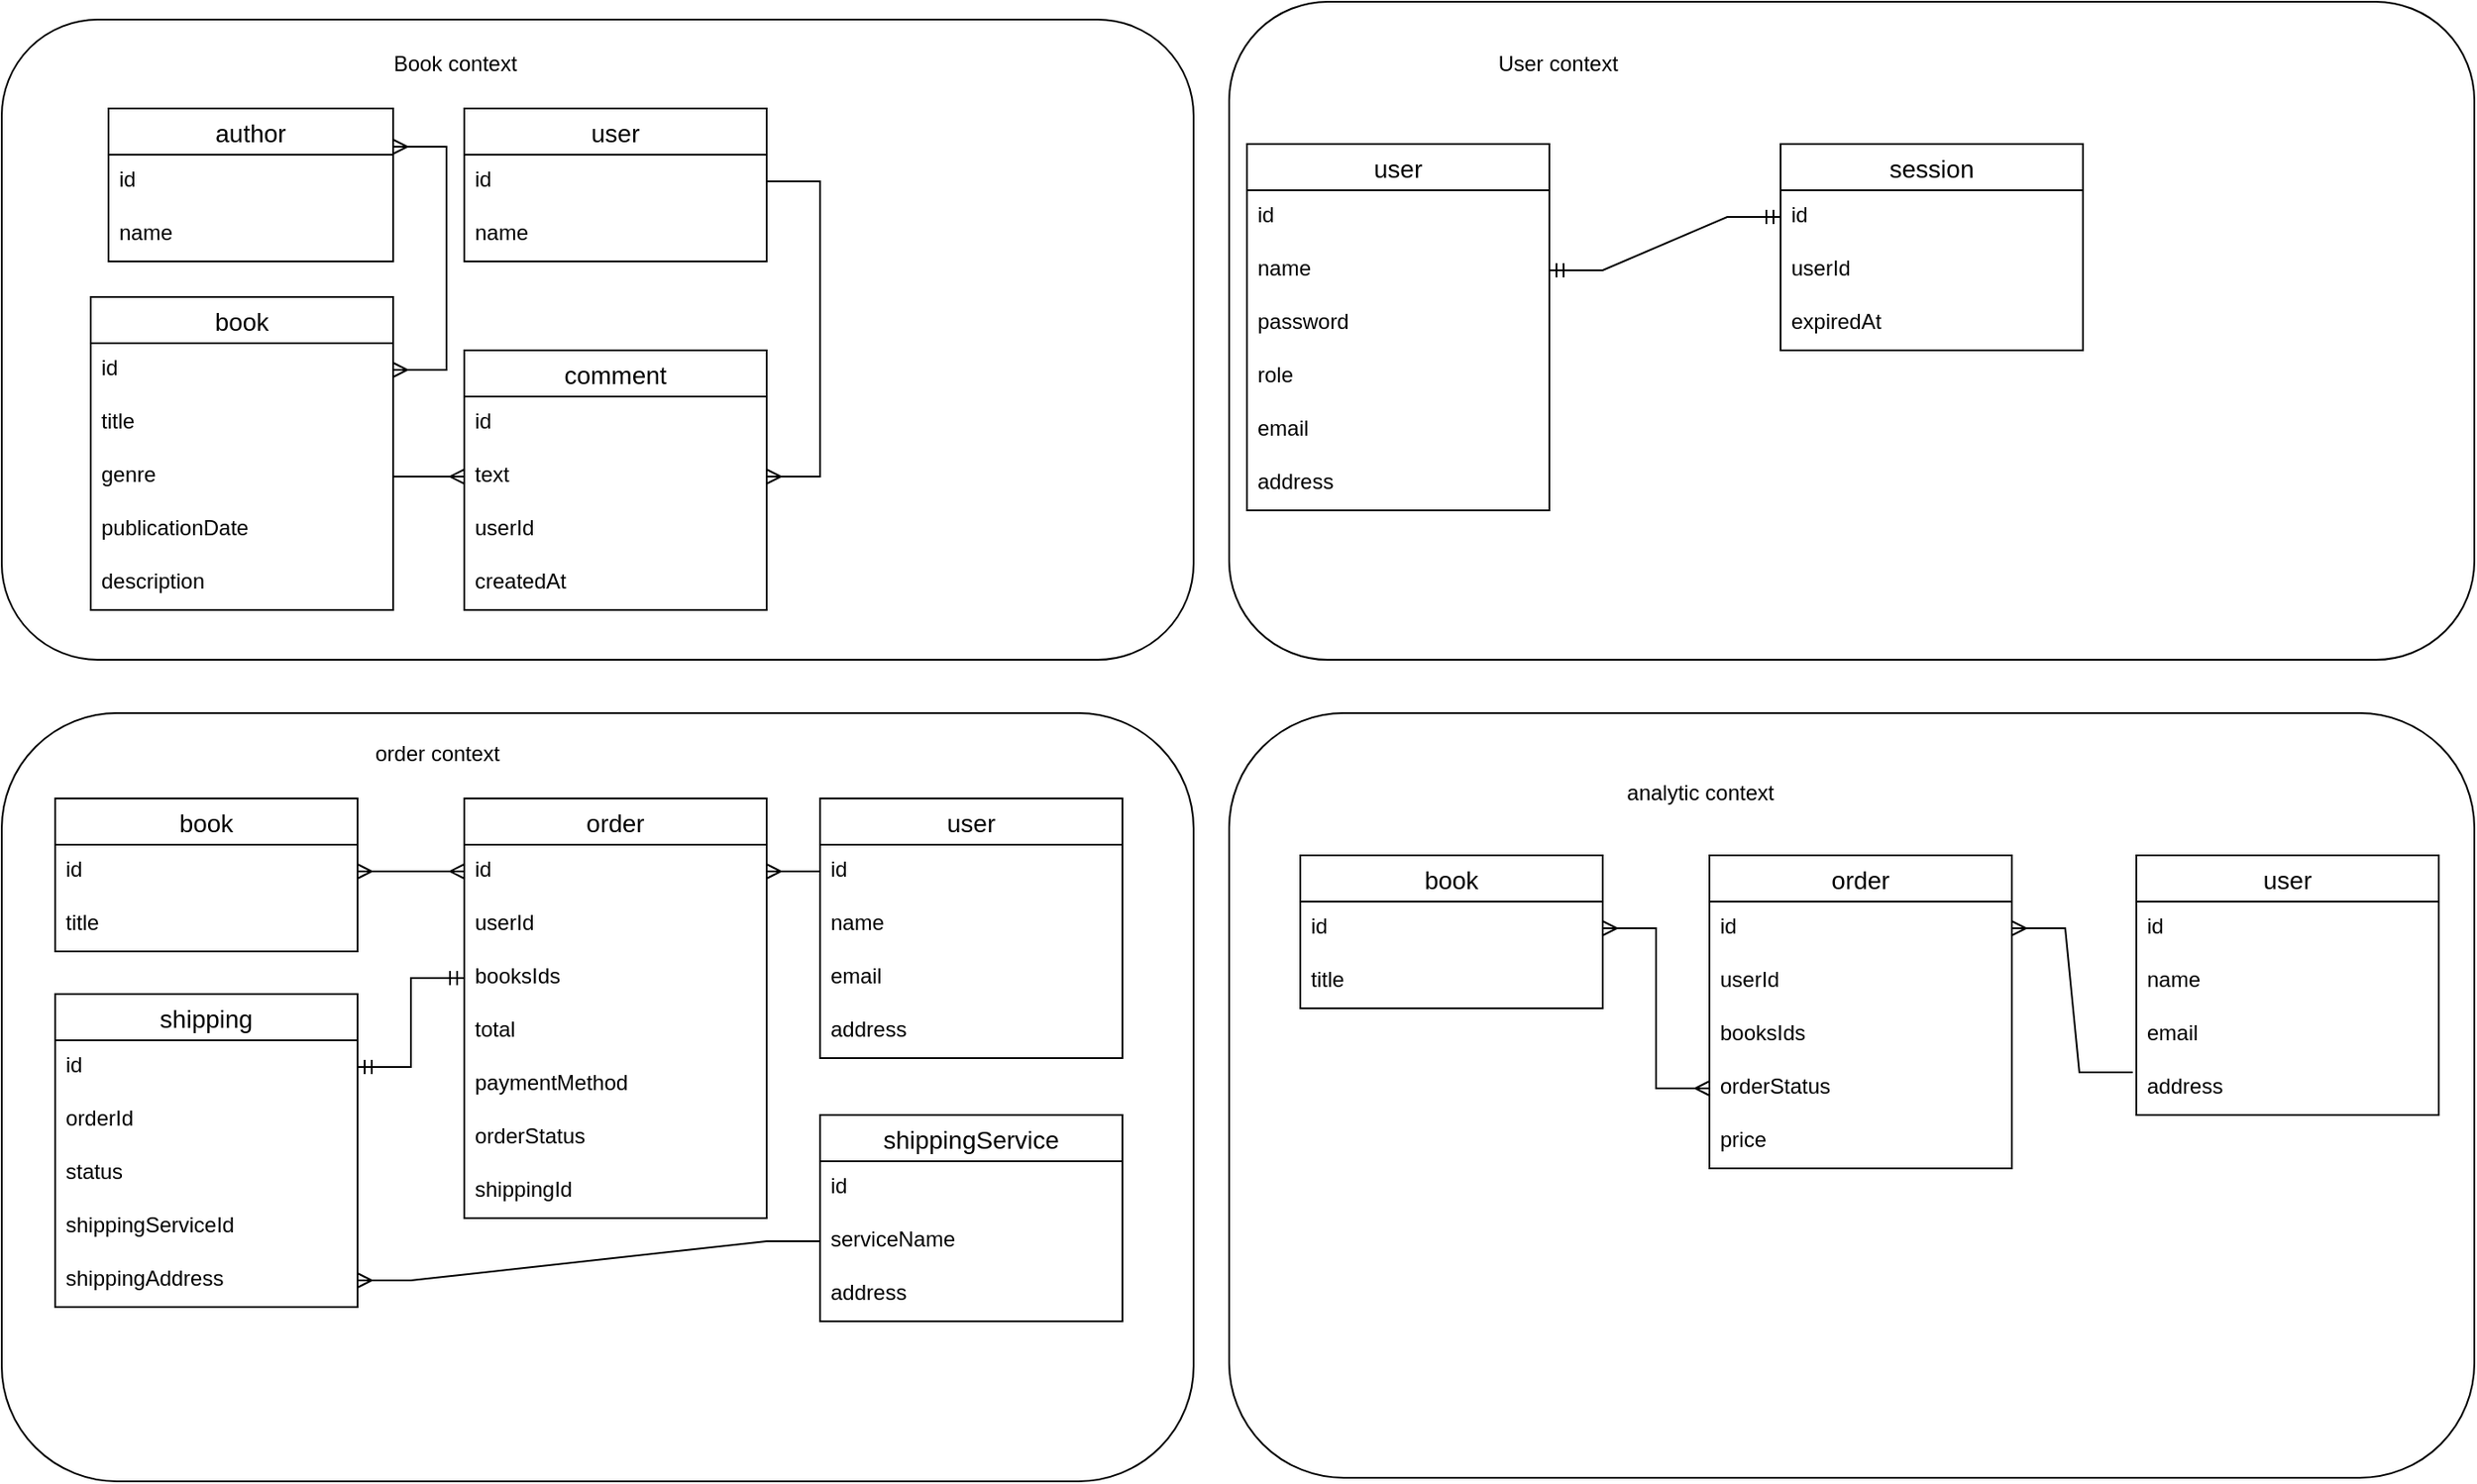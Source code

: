 <mxfile version="20.8.5" type="github">
  <diagram id="_F_DxzLepuKcJAmAGDIa" name="Page-1">
    <mxGraphModel dx="1754" dy="1128" grid="1" gridSize="10" guides="1" tooltips="1" connect="1" arrows="1" fold="1" page="1" pageScale="1" pageWidth="850" pageHeight="1100" math="0" shadow="0">
      <root>
        <mxCell id="0" />
        <mxCell id="1" parent="0" />
        <mxCell id="56zjt8MQTYuuCyv_vl_s-1" value="author" style="swimlane;fontStyle=0;childLayout=stackLayout;horizontal=1;startSize=26;horizontalStack=0;resizeParent=1;resizeParentMax=0;resizeLast=0;collapsible=1;marginBottom=0;align=center;fontSize=14;" vertex="1" parent="1">
          <mxGeometry x="80" y="80" width="160" height="86" as="geometry">
            <mxRectangle x="80" y="80" width="80" height="30" as="alternateBounds" />
          </mxGeometry>
        </mxCell>
        <mxCell id="56zjt8MQTYuuCyv_vl_s-2" value="id" style="text;strokeColor=none;fillColor=none;spacingLeft=4;spacingRight=4;overflow=hidden;rotatable=0;points=[[0,0.5],[1,0.5]];portConstraint=eastwest;fontSize=12;" vertex="1" parent="56zjt8MQTYuuCyv_vl_s-1">
          <mxGeometry y="26" width="160" height="30" as="geometry" />
        </mxCell>
        <mxCell id="56zjt8MQTYuuCyv_vl_s-3" value="name" style="text;strokeColor=none;fillColor=none;spacingLeft=4;spacingRight=4;overflow=hidden;rotatable=0;points=[[0,0.5],[1,0.5]];portConstraint=eastwest;fontSize=12;" vertex="1" parent="56zjt8MQTYuuCyv_vl_s-1">
          <mxGeometry y="56" width="160" height="30" as="geometry" />
        </mxCell>
        <mxCell id="56zjt8MQTYuuCyv_vl_s-18" value="book" style="swimlane;fontStyle=0;childLayout=stackLayout;horizontal=1;startSize=26;horizontalStack=0;resizeParent=1;resizeParentMax=0;resizeLast=0;collapsible=1;marginBottom=0;align=center;fontSize=14;" vertex="1" parent="1">
          <mxGeometry x="70" y="186" width="170" height="176" as="geometry">
            <mxRectangle x="300" y="80" width="70" height="30" as="alternateBounds" />
          </mxGeometry>
        </mxCell>
        <mxCell id="56zjt8MQTYuuCyv_vl_s-32" value="id" style="text;strokeColor=none;fillColor=none;spacingLeft=4;spacingRight=4;overflow=hidden;rotatable=0;points=[[0,0.5],[1,0.5]];portConstraint=eastwest;fontSize=12;" vertex="1" parent="56zjt8MQTYuuCyv_vl_s-18">
          <mxGeometry y="26" width="170" height="30" as="geometry" />
        </mxCell>
        <mxCell id="56zjt8MQTYuuCyv_vl_s-19" value="title" style="text;strokeColor=none;fillColor=none;spacingLeft=4;spacingRight=4;overflow=hidden;rotatable=0;points=[[0,0.5],[1,0.5]];portConstraint=eastwest;fontSize=12;" vertex="1" parent="56zjt8MQTYuuCyv_vl_s-18">
          <mxGeometry y="56" width="170" height="30" as="geometry" />
        </mxCell>
        <mxCell id="56zjt8MQTYuuCyv_vl_s-20" value="genre" style="text;strokeColor=none;fillColor=none;spacingLeft=4;spacingRight=4;overflow=hidden;rotatable=0;points=[[0,0.5],[1,0.5]];portConstraint=eastwest;fontSize=12;" vertex="1" parent="56zjt8MQTYuuCyv_vl_s-18">
          <mxGeometry y="86" width="170" height="30" as="geometry" />
        </mxCell>
        <mxCell id="56zjt8MQTYuuCyv_vl_s-35" value="publicationDate" style="text;strokeColor=none;fillColor=none;spacingLeft=4;spacingRight=4;overflow=hidden;rotatable=0;points=[[0,0.5],[1,0.5]];portConstraint=eastwest;fontSize=12;" vertex="1" parent="56zjt8MQTYuuCyv_vl_s-18">
          <mxGeometry y="116" width="170" height="30" as="geometry" />
        </mxCell>
        <mxCell id="56zjt8MQTYuuCyv_vl_s-34" value="description" style="text;strokeColor=none;fillColor=none;spacingLeft=4;spacingRight=4;overflow=hidden;rotatable=0;points=[[0,0.5],[1,0.5]];portConstraint=eastwest;fontSize=12;" vertex="1" parent="56zjt8MQTYuuCyv_vl_s-18">
          <mxGeometry y="146" width="170" height="30" as="geometry" />
        </mxCell>
        <mxCell id="56zjt8MQTYuuCyv_vl_s-46" value="" style="edgeStyle=entityRelationEdgeStyle;fontSize=12;html=1;endArrow=ERmany;startArrow=ERmany;rounded=0;exitX=1;exitY=0.25;exitDx=0;exitDy=0;entryX=1;entryY=0.5;entryDx=0;entryDy=0;" edge="1" parent="1" source="56zjt8MQTYuuCyv_vl_s-1" target="56zjt8MQTYuuCyv_vl_s-32">
          <mxGeometry width="100" height="100" relative="1" as="geometry">
            <mxPoint x="330" y="630" as="sourcePoint" />
            <mxPoint x="319" y="106" as="targetPoint" />
          </mxGeometry>
        </mxCell>
        <mxCell id="56zjt8MQTYuuCyv_vl_s-56" value="" style="edgeStyle=entityRelationEdgeStyle;fontSize=12;html=1;endArrow=ERmany;rounded=0;exitX=1;exitY=0.5;exitDx=0;exitDy=0;entryX=0;entryY=0.5;entryDx=0;entryDy=0;" edge="1" parent="1" source="56zjt8MQTYuuCyv_vl_s-20" target="56zjt8MQTYuuCyv_vl_s-128">
          <mxGeometry width="100" height="100" relative="1" as="geometry">
            <mxPoint x="370" y="390" as="sourcePoint" />
            <mxPoint x="320" y="301" as="targetPoint" />
          </mxGeometry>
        </mxCell>
        <mxCell id="56zjt8MQTYuuCyv_vl_s-57" value="user" style="swimlane;fontStyle=0;childLayout=stackLayout;horizontal=1;startSize=26;horizontalStack=0;resizeParent=1;resizeParentMax=0;resizeLast=0;collapsible=1;marginBottom=0;align=center;fontSize=14;" vertex="1" parent="1">
          <mxGeometry x="480" y="468" width="170" height="146" as="geometry">
            <mxRectangle x="300" y="80" width="70" height="30" as="alternateBounds" />
          </mxGeometry>
        </mxCell>
        <mxCell id="56zjt8MQTYuuCyv_vl_s-58" value="id" style="text;strokeColor=none;fillColor=none;spacingLeft=4;spacingRight=4;overflow=hidden;rotatable=0;points=[[0,0.5],[1,0.5]];portConstraint=eastwest;fontSize=12;" vertex="1" parent="56zjt8MQTYuuCyv_vl_s-57">
          <mxGeometry y="26" width="170" height="30" as="geometry" />
        </mxCell>
        <mxCell id="56zjt8MQTYuuCyv_vl_s-59" value="name" style="text;strokeColor=none;fillColor=none;spacingLeft=4;spacingRight=4;overflow=hidden;rotatable=0;points=[[0,0.5],[1,0.5]];portConstraint=eastwest;fontSize=12;" vertex="1" parent="56zjt8MQTYuuCyv_vl_s-57">
          <mxGeometry y="56" width="170" height="30" as="geometry" />
        </mxCell>
        <mxCell id="56zjt8MQTYuuCyv_vl_s-60" value="email" style="text;strokeColor=none;fillColor=none;spacingLeft=4;spacingRight=4;overflow=hidden;rotatable=0;points=[[0,0.5],[1,0.5]];portConstraint=eastwest;fontSize=12;" vertex="1" parent="56zjt8MQTYuuCyv_vl_s-57">
          <mxGeometry y="86" width="170" height="30" as="geometry" />
        </mxCell>
        <mxCell id="56zjt8MQTYuuCyv_vl_s-61" value="address" style="text;strokeColor=none;fillColor=none;spacingLeft=4;spacingRight=4;overflow=hidden;rotatable=0;points=[[0,0.5],[1,0.5]];portConstraint=eastwest;fontSize=12;" vertex="1" parent="56zjt8MQTYuuCyv_vl_s-57">
          <mxGeometry y="116" width="170" height="30" as="geometry" />
        </mxCell>
        <mxCell id="56zjt8MQTYuuCyv_vl_s-68" value="order" style="swimlane;fontStyle=0;childLayout=stackLayout;horizontal=1;startSize=26;horizontalStack=0;resizeParent=1;resizeParentMax=0;resizeLast=0;collapsible=1;marginBottom=0;align=center;fontSize=14;" vertex="1" parent="1">
          <mxGeometry x="280" y="468" width="170" height="236" as="geometry">
            <mxRectangle x="300" y="80" width="70" height="30" as="alternateBounds" />
          </mxGeometry>
        </mxCell>
        <mxCell id="56zjt8MQTYuuCyv_vl_s-69" value="id" style="text;strokeColor=none;fillColor=none;spacingLeft=4;spacingRight=4;overflow=hidden;rotatable=0;points=[[0,0.5],[1,0.5]];portConstraint=eastwest;fontSize=12;" vertex="1" parent="56zjt8MQTYuuCyv_vl_s-68">
          <mxGeometry y="26" width="170" height="30" as="geometry" />
        </mxCell>
        <mxCell id="56zjt8MQTYuuCyv_vl_s-70" value="userId" style="text;strokeColor=none;fillColor=none;spacingLeft=4;spacingRight=4;overflow=hidden;rotatable=0;points=[[0,0.5],[1,0.5]];portConstraint=eastwest;fontSize=12;" vertex="1" parent="56zjt8MQTYuuCyv_vl_s-68">
          <mxGeometry y="56" width="170" height="30" as="geometry" />
        </mxCell>
        <mxCell id="56zjt8MQTYuuCyv_vl_s-123" value="booksIds" style="text;strokeColor=none;fillColor=none;spacingLeft=4;spacingRight=4;overflow=hidden;rotatable=0;points=[[0,0.5],[1,0.5]];portConstraint=eastwest;fontSize=12;" vertex="1" parent="56zjt8MQTYuuCyv_vl_s-68">
          <mxGeometry y="86" width="170" height="30" as="geometry" />
        </mxCell>
        <mxCell id="56zjt8MQTYuuCyv_vl_s-236" value="total" style="text;strokeColor=none;fillColor=none;spacingLeft=4;spacingRight=4;overflow=hidden;rotatable=0;points=[[0,0.5],[1,0.5]];portConstraint=eastwest;fontSize=12;" vertex="1" parent="56zjt8MQTYuuCyv_vl_s-68">
          <mxGeometry y="116" width="170" height="30" as="geometry" />
        </mxCell>
        <mxCell id="56zjt8MQTYuuCyv_vl_s-71" value="paymentMethod" style="text;strokeColor=none;fillColor=none;spacingLeft=4;spacingRight=4;overflow=hidden;rotatable=0;points=[[0,0.5],[1,0.5]];portConstraint=eastwest;fontSize=12;" vertex="1" parent="56zjt8MQTYuuCyv_vl_s-68">
          <mxGeometry y="146" width="170" height="30" as="geometry" />
        </mxCell>
        <mxCell id="56zjt8MQTYuuCyv_vl_s-72" value="orderStatus" style="text;strokeColor=none;fillColor=none;spacingLeft=4;spacingRight=4;overflow=hidden;rotatable=0;points=[[0,0.5],[1,0.5]];portConstraint=eastwest;fontSize=12;" vertex="1" parent="56zjt8MQTYuuCyv_vl_s-68">
          <mxGeometry y="176" width="170" height="30" as="geometry" />
        </mxCell>
        <mxCell id="56zjt8MQTYuuCyv_vl_s-73" value="shippingId" style="text;strokeColor=none;fillColor=none;spacingLeft=4;spacingRight=4;overflow=hidden;rotatable=0;points=[[0,0.5],[1,0.5]];portConstraint=eastwest;fontSize=12;" vertex="1" parent="56zjt8MQTYuuCyv_vl_s-68">
          <mxGeometry y="206" width="170" height="30" as="geometry" />
        </mxCell>
        <mxCell id="56zjt8MQTYuuCyv_vl_s-74" value="" style="edgeStyle=entityRelationEdgeStyle;fontSize=12;html=1;endArrow=ERmany;rounded=0;entryX=1;entryY=0.5;entryDx=0;entryDy=0;exitX=0;exitY=0.5;exitDx=0;exitDy=0;" edge="1" parent="1" source="56zjt8MQTYuuCyv_vl_s-58" target="56zjt8MQTYuuCyv_vl_s-69">
          <mxGeometry width="100" height="100" relative="1" as="geometry">
            <mxPoint x="470" y="508" as="sourcePoint" />
            <mxPoint x="260" y="458" as="targetPoint" />
          </mxGeometry>
        </mxCell>
        <mxCell id="56zjt8MQTYuuCyv_vl_s-75" value="shipping" style="swimlane;fontStyle=0;childLayout=stackLayout;horizontal=1;startSize=26;horizontalStack=0;resizeParent=1;resizeParentMax=0;resizeLast=0;collapsible=1;marginBottom=0;align=center;fontSize=14;" vertex="1" parent="1">
          <mxGeometry x="50" y="578" width="170" height="176" as="geometry">
            <mxRectangle x="300" y="80" width="70" height="30" as="alternateBounds" />
          </mxGeometry>
        </mxCell>
        <mxCell id="56zjt8MQTYuuCyv_vl_s-76" value="id" style="text;strokeColor=none;fillColor=none;spacingLeft=4;spacingRight=4;overflow=hidden;rotatable=0;points=[[0,0.5],[1,0.5]];portConstraint=eastwest;fontSize=12;" vertex="1" parent="56zjt8MQTYuuCyv_vl_s-75">
          <mxGeometry y="26" width="170" height="30" as="geometry" />
        </mxCell>
        <mxCell id="56zjt8MQTYuuCyv_vl_s-77" value="orderId" style="text;strokeColor=none;fillColor=none;spacingLeft=4;spacingRight=4;overflow=hidden;rotatable=0;points=[[0,0.5],[1,0.5]];portConstraint=eastwest;fontSize=12;" vertex="1" parent="56zjt8MQTYuuCyv_vl_s-75">
          <mxGeometry y="56" width="170" height="30" as="geometry" />
        </mxCell>
        <mxCell id="56zjt8MQTYuuCyv_vl_s-85" value="status" style="text;strokeColor=none;fillColor=none;spacingLeft=4;spacingRight=4;overflow=hidden;rotatable=0;points=[[0,0.5],[1,0.5]];portConstraint=eastwest;fontSize=12;" vertex="1" parent="56zjt8MQTYuuCyv_vl_s-75">
          <mxGeometry y="86" width="170" height="30" as="geometry" />
        </mxCell>
        <mxCell id="56zjt8MQTYuuCyv_vl_s-82" value="shippingServiceId" style="text;strokeColor=none;fillColor=none;spacingLeft=4;spacingRight=4;overflow=hidden;rotatable=0;points=[[0,0.5],[1,0.5]];portConstraint=eastwest;fontSize=12;" vertex="1" parent="56zjt8MQTYuuCyv_vl_s-75">
          <mxGeometry y="116" width="170" height="30" as="geometry" />
        </mxCell>
        <mxCell id="56zjt8MQTYuuCyv_vl_s-78" value="shippingAddress" style="text;strokeColor=none;fillColor=none;spacingLeft=4;spacingRight=4;overflow=hidden;rotatable=0;points=[[0,0.5],[1,0.5]];portConstraint=eastwest;fontSize=12;" vertex="1" parent="56zjt8MQTYuuCyv_vl_s-75">
          <mxGeometry y="146" width="170" height="30" as="geometry" />
        </mxCell>
        <mxCell id="56zjt8MQTYuuCyv_vl_s-86" value="" style="edgeStyle=entityRelationEdgeStyle;fontSize=12;html=1;endArrow=ERmandOne;startArrow=ERmandOne;rounded=0;entryX=1;entryY=0.5;entryDx=0;entryDy=0;" edge="1" parent="1" source="56zjt8MQTYuuCyv_vl_s-123" target="56zjt8MQTYuuCyv_vl_s-76">
          <mxGeometry width="100" height="100" relative="1" as="geometry">
            <mxPoint x="530" y="638" as="sourcePoint" />
            <mxPoint x="300" y="348" as="targetPoint" />
          </mxGeometry>
        </mxCell>
        <mxCell id="56zjt8MQTYuuCyv_vl_s-87" value="shippingService" style="swimlane;fontStyle=0;childLayout=stackLayout;horizontal=1;startSize=26;horizontalStack=0;resizeParent=1;resizeParentMax=0;resizeLast=0;collapsible=1;marginBottom=0;align=center;fontSize=14;" vertex="1" parent="1">
          <mxGeometry x="480" y="646" width="170" height="116" as="geometry">
            <mxRectangle x="300" y="80" width="70" height="30" as="alternateBounds" />
          </mxGeometry>
        </mxCell>
        <mxCell id="56zjt8MQTYuuCyv_vl_s-88" value="id" style="text;strokeColor=none;fillColor=none;spacingLeft=4;spacingRight=4;overflow=hidden;rotatable=0;points=[[0,0.5],[1,0.5]];portConstraint=eastwest;fontSize=12;" vertex="1" parent="56zjt8MQTYuuCyv_vl_s-87">
          <mxGeometry y="26" width="170" height="30" as="geometry" />
        </mxCell>
        <mxCell id="56zjt8MQTYuuCyv_vl_s-89" value="serviceName" style="text;strokeColor=none;fillColor=none;spacingLeft=4;spacingRight=4;overflow=hidden;rotatable=0;points=[[0,0.5],[1,0.5]];portConstraint=eastwest;fontSize=12;" vertex="1" parent="56zjt8MQTYuuCyv_vl_s-87">
          <mxGeometry y="56" width="170" height="30" as="geometry" />
        </mxCell>
        <mxCell id="56zjt8MQTYuuCyv_vl_s-92" value="address" style="text;strokeColor=none;fillColor=none;spacingLeft=4;spacingRight=4;overflow=hidden;rotatable=0;points=[[0,0.5],[1,0.5]];portConstraint=eastwest;fontSize=12;" vertex="1" parent="56zjt8MQTYuuCyv_vl_s-87">
          <mxGeometry y="86" width="170" height="30" as="geometry" />
        </mxCell>
        <mxCell id="56zjt8MQTYuuCyv_vl_s-93" value="" style="edgeStyle=entityRelationEdgeStyle;fontSize=12;html=1;endArrow=ERmany;rounded=0;exitX=0;exitY=0.5;exitDx=0;exitDy=0;entryX=1;entryY=0.5;entryDx=0;entryDy=0;" edge="1" parent="1" source="56zjt8MQTYuuCyv_vl_s-89" target="56zjt8MQTYuuCyv_vl_s-78">
          <mxGeometry width="100" height="100" relative="1" as="geometry">
            <mxPoint x="720" y="408" as="sourcePoint" />
            <mxPoint x="220" y="649" as="targetPoint" />
          </mxGeometry>
        </mxCell>
        <mxCell id="56zjt8MQTYuuCyv_vl_s-118" value="Book&amp;nbsp;context" style="text;html=1;strokeColor=none;fillColor=none;align=center;verticalAlign=middle;whiteSpace=wrap;rounded=0;" vertex="1" parent="1">
          <mxGeometry x="210" y="40" width="130" height="30" as="geometry" />
        </mxCell>
        <mxCell id="56zjt8MQTYuuCyv_vl_s-120" value="User context" style="text;html=1;strokeColor=none;fillColor=none;align=center;verticalAlign=middle;whiteSpace=wrap;rounded=0;" vertex="1" parent="1">
          <mxGeometry x="830" y="40" width="130" height="30" as="geometry" />
        </mxCell>
        <mxCell id="56zjt8MQTYuuCyv_vl_s-122" value="order context" style="text;html=1;strokeColor=none;fillColor=none;align=center;verticalAlign=middle;whiteSpace=wrap;rounded=0;" vertex="1" parent="1">
          <mxGeometry x="200" y="428" width="130" height="30" as="geometry" />
        </mxCell>
        <mxCell id="56zjt8MQTYuuCyv_vl_s-126" value="comment" style="swimlane;fontStyle=0;childLayout=stackLayout;horizontal=1;startSize=26;horizontalStack=0;resizeParent=1;resizeParentMax=0;resizeLast=0;collapsible=1;marginBottom=0;align=center;fontSize=14;" vertex="1" parent="1">
          <mxGeometry x="280" y="216" width="170" height="146" as="geometry">
            <mxRectangle x="300" y="80" width="70" height="30" as="alternateBounds" />
          </mxGeometry>
        </mxCell>
        <mxCell id="56zjt8MQTYuuCyv_vl_s-127" value="id" style="text;strokeColor=none;fillColor=none;spacingLeft=4;spacingRight=4;overflow=hidden;rotatable=0;points=[[0,0.5],[1,0.5]];portConstraint=eastwest;fontSize=12;" vertex="1" parent="56zjt8MQTYuuCyv_vl_s-126">
          <mxGeometry y="26" width="170" height="30" as="geometry" />
        </mxCell>
        <mxCell id="56zjt8MQTYuuCyv_vl_s-128" value="text" style="text;strokeColor=none;fillColor=none;spacingLeft=4;spacingRight=4;overflow=hidden;rotatable=0;points=[[0,0.5],[1,0.5]];portConstraint=eastwest;fontSize=12;" vertex="1" parent="56zjt8MQTYuuCyv_vl_s-126">
          <mxGeometry y="56" width="170" height="30" as="geometry" />
        </mxCell>
        <mxCell id="56zjt8MQTYuuCyv_vl_s-130" value="userId" style="text;strokeColor=none;fillColor=none;spacingLeft=4;spacingRight=4;overflow=hidden;rotatable=0;points=[[0,0.5],[1,0.5]];portConstraint=eastwest;fontSize=12;" vertex="1" parent="56zjt8MQTYuuCyv_vl_s-126">
          <mxGeometry y="86" width="170" height="30" as="geometry" />
        </mxCell>
        <mxCell id="56zjt8MQTYuuCyv_vl_s-131" value="createdAt" style="text;strokeColor=none;fillColor=none;spacingLeft=4;spacingRight=4;overflow=hidden;rotatable=0;points=[[0,0.5],[1,0.5]];portConstraint=eastwest;fontSize=12;" vertex="1" parent="56zjt8MQTYuuCyv_vl_s-126">
          <mxGeometry y="116" width="170" height="30" as="geometry" />
        </mxCell>
        <mxCell id="56zjt8MQTYuuCyv_vl_s-132" value="user" style="swimlane;fontStyle=0;childLayout=stackLayout;horizontal=1;startSize=26;horizontalStack=0;resizeParent=1;resizeParentMax=0;resizeLast=0;collapsible=1;marginBottom=0;align=center;fontSize=14;" vertex="1" parent="1">
          <mxGeometry x="280" y="80" width="170" height="86" as="geometry">
            <mxRectangle x="300" y="80" width="70" height="30" as="alternateBounds" />
          </mxGeometry>
        </mxCell>
        <mxCell id="56zjt8MQTYuuCyv_vl_s-133" value="id" style="text;strokeColor=none;fillColor=none;spacingLeft=4;spacingRight=4;overflow=hidden;rotatable=0;points=[[0,0.5],[1,0.5]];portConstraint=eastwest;fontSize=12;" vertex="1" parent="56zjt8MQTYuuCyv_vl_s-132">
          <mxGeometry y="26" width="170" height="30" as="geometry" />
        </mxCell>
        <mxCell id="56zjt8MQTYuuCyv_vl_s-134" value="name" style="text;strokeColor=none;fillColor=none;spacingLeft=4;spacingRight=4;overflow=hidden;rotatable=0;points=[[0,0.5],[1,0.5]];portConstraint=eastwest;fontSize=12;" vertex="1" parent="56zjt8MQTYuuCyv_vl_s-132">
          <mxGeometry y="56" width="170" height="30" as="geometry" />
        </mxCell>
        <mxCell id="56zjt8MQTYuuCyv_vl_s-139" value="" style="edgeStyle=entityRelationEdgeStyle;fontSize=12;html=1;endArrow=ERmany;rounded=0;entryX=1;entryY=0.5;entryDx=0;entryDy=0;exitX=1;exitY=0.5;exitDx=0;exitDy=0;" edge="1" parent="1" source="56zjt8MQTYuuCyv_vl_s-133" target="56zjt8MQTYuuCyv_vl_s-128">
          <mxGeometry width="100" height="100" relative="1" as="geometry">
            <mxPoint x="490" y="140" as="sourcePoint" />
            <mxPoint x="590" y="340" as="targetPoint" />
          </mxGeometry>
        </mxCell>
        <mxCell id="56zjt8MQTYuuCyv_vl_s-140" value="user" style="swimlane;fontStyle=0;childLayout=stackLayout;horizontal=1;startSize=26;horizontalStack=0;resizeParent=1;resizeParentMax=0;resizeLast=0;collapsible=1;marginBottom=0;align=center;fontSize=14;" vertex="1" parent="1">
          <mxGeometry x="720" y="100" width="170" height="206" as="geometry">
            <mxRectangle x="300" y="80" width="70" height="30" as="alternateBounds" />
          </mxGeometry>
        </mxCell>
        <mxCell id="56zjt8MQTYuuCyv_vl_s-141" value="id" style="text;strokeColor=none;fillColor=none;spacingLeft=4;spacingRight=4;overflow=hidden;rotatable=0;points=[[0,0.5],[1,0.5]];portConstraint=eastwest;fontSize=12;" vertex="1" parent="56zjt8MQTYuuCyv_vl_s-140">
          <mxGeometry y="26" width="170" height="30" as="geometry" />
        </mxCell>
        <mxCell id="56zjt8MQTYuuCyv_vl_s-142" value="name" style="text;strokeColor=none;fillColor=none;spacingLeft=4;spacingRight=4;overflow=hidden;rotatable=0;points=[[0,0.5],[1,0.5]];portConstraint=eastwest;fontSize=12;" vertex="1" parent="56zjt8MQTYuuCyv_vl_s-140">
          <mxGeometry y="56" width="170" height="30" as="geometry" />
        </mxCell>
        <mxCell id="56zjt8MQTYuuCyv_vl_s-143" value="password" style="text;strokeColor=none;fillColor=none;spacingLeft=4;spacingRight=4;overflow=hidden;rotatable=0;points=[[0,0.5],[1,0.5]];portConstraint=eastwest;fontSize=12;" vertex="1" parent="56zjt8MQTYuuCyv_vl_s-140">
          <mxGeometry y="86" width="170" height="30" as="geometry" />
        </mxCell>
        <mxCell id="56zjt8MQTYuuCyv_vl_s-233" value="role" style="text;strokeColor=none;fillColor=none;spacingLeft=4;spacingRight=4;overflow=hidden;rotatable=0;points=[[0,0.5],[1,0.5]];portConstraint=eastwest;fontSize=12;" vertex="1" parent="56zjt8MQTYuuCyv_vl_s-140">
          <mxGeometry y="116" width="170" height="30" as="geometry" />
        </mxCell>
        <mxCell id="56zjt8MQTYuuCyv_vl_s-144" value="email" style="text;strokeColor=none;fillColor=none;spacingLeft=4;spacingRight=4;overflow=hidden;rotatable=0;points=[[0,0.5],[1,0.5]];portConstraint=eastwest;fontSize=12;" vertex="1" parent="56zjt8MQTYuuCyv_vl_s-140">
          <mxGeometry y="146" width="170" height="30" as="geometry" />
        </mxCell>
        <mxCell id="56zjt8MQTYuuCyv_vl_s-145" value="address" style="text;strokeColor=none;fillColor=none;spacingLeft=4;spacingRight=4;overflow=hidden;rotatable=0;points=[[0,0.5],[1,0.5]];portConstraint=eastwest;fontSize=12;" vertex="1" parent="56zjt8MQTYuuCyv_vl_s-140">
          <mxGeometry y="176" width="170" height="30" as="geometry" />
        </mxCell>
        <mxCell id="56zjt8MQTYuuCyv_vl_s-147" value="book" style="swimlane;fontStyle=0;childLayout=stackLayout;horizontal=1;startSize=26;horizontalStack=0;resizeParent=1;resizeParentMax=0;resizeLast=0;collapsible=1;marginBottom=0;align=center;fontSize=14;" vertex="1" parent="1">
          <mxGeometry x="50" y="468" width="170" height="86" as="geometry">
            <mxRectangle x="300" y="80" width="70" height="30" as="alternateBounds" />
          </mxGeometry>
        </mxCell>
        <mxCell id="56zjt8MQTYuuCyv_vl_s-148" value="id" style="text;strokeColor=none;fillColor=none;spacingLeft=4;spacingRight=4;overflow=hidden;rotatable=0;points=[[0,0.5],[1,0.5]];portConstraint=eastwest;fontSize=12;" vertex="1" parent="56zjt8MQTYuuCyv_vl_s-147">
          <mxGeometry y="26" width="170" height="30" as="geometry" />
        </mxCell>
        <mxCell id="56zjt8MQTYuuCyv_vl_s-149" value="title" style="text;strokeColor=none;fillColor=none;spacingLeft=4;spacingRight=4;overflow=hidden;rotatable=0;points=[[0,0.5],[1,0.5]];portConstraint=eastwest;fontSize=12;" vertex="1" parent="56zjt8MQTYuuCyv_vl_s-147">
          <mxGeometry y="56" width="170" height="30" as="geometry" />
        </mxCell>
        <mxCell id="56zjt8MQTYuuCyv_vl_s-154" value="" style="edgeStyle=entityRelationEdgeStyle;fontSize=12;html=1;endArrow=ERmany;startArrow=ERmany;rounded=0;entryX=0;entryY=0.5;entryDx=0;entryDy=0;" edge="1" parent="1" source="56zjt8MQTYuuCyv_vl_s-148" target="56zjt8MQTYuuCyv_vl_s-69">
          <mxGeometry width="100" height="100" relative="1" as="geometry">
            <mxPoint x="-190" y="59.5" as="sourcePoint" />
            <mxPoint x="-190" y="229" as="targetPoint" />
          </mxGeometry>
        </mxCell>
        <mxCell id="56zjt8MQTYuuCyv_vl_s-156" value="" style="rounded=1;whiteSpace=wrap;html=1;fillColor=none;" vertex="1" parent="1">
          <mxGeometry x="710" y="20" width="700" height="370" as="geometry" />
        </mxCell>
        <mxCell id="56zjt8MQTYuuCyv_vl_s-157" value="" style="rounded=1;whiteSpace=wrap;html=1;fillColor=none;" vertex="1" parent="1">
          <mxGeometry x="20" y="30" width="670" height="360" as="geometry" />
        </mxCell>
        <mxCell id="56zjt8MQTYuuCyv_vl_s-158" value="" style="rounded=1;whiteSpace=wrap;html=1;fillColor=none;" vertex="1" parent="1">
          <mxGeometry x="20" y="420" width="670" height="432" as="geometry" />
        </mxCell>
        <mxCell id="56zjt8MQTYuuCyv_vl_s-189" value="user" style="swimlane;fontStyle=0;childLayout=stackLayout;horizontal=1;startSize=26;horizontalStack=0;resizeParent=1;resizeParentMax=0;resizeLast=0;collapsible=1;marginBottom=0;align=center;fontSize=14;" vertex="1" parent="1">
          <mxGeometry x="1220" y="500" width="170" height="146" as="geometry">
            <mxRectangle x="300" y="80" width="70" height="30" as="alternateBounds" />
          </mxGeometry>
        </mxCell>
        <mxCell id="56zjt8MQTYuuCyv_vl_s-190" value="id" style="text;strokeColor=none;fillColor=none;spacingLeft=4;spacingRight=4;overflow=hidden;rotatable=0;points=[[0,0.5],[1,0.5]];portConstraint=eastwest;fontSize=12;" vertex="1" parent="56zjt8MQTYuuCyv_vl_s-189">
          <mxGeometry y="26" width="170" height="30" as="geometry" />
        </mxCell>
        <mxCell id="56zjt8MQTYuuCyv_vl_s-191" value="name" style="text;strokeColor=none;fillColor=none;spacingLeft=4;spacingRight=4;overflow=hidden;rotatable=0;points=[[0,0.5],[1,0.5]];portConstraint=eastwest;fontSize=12;" vertex="1" parent="56zjt8MQTYuuCyv_vl_s-189">
          <mxGeometry y="56" width="170" height="30" as="geometry" />
        </mxCell>
        <mxCell id="56zjt8MQTYuuCyv_vl_s-192" value="email" style="text;strokeColor=none;fillColor=none;spacingLeft=4;spacingRight=4;overflow=hidden;rotatable=0;points=[[0,0.5],[1,0.5]];portConstraint=eastwest;fontSize=12;" vertex="1" parent="56zjt8MQTYuuCyv_vl_s-189">
          <mxGeometry y="86" width="170" height="30" as="geometry" />
        </mxCell>
        <mxCell id="56zjt8MQTYuuCyv_vl_s-193" value="address" style="text;strokeColor=none;fillColor=none;spacingLeft=4;spacingRight=4;overflow=hidden;rotatable=0;points=[[0,0.5],[1,0.5]];portConstraint=eastwest;fontSize=12;" vertex="1" parent="56zjt8MQTYuuCyv_vl_s-189">
          <mxGeometry y="116" width="170" height="30" as="geometry" />
        </mxCell>
        <mxCell id="56zjt8MQTYuuCyv_vl_s-194" value="order" style="swimlane;fontStyle=0;childLayout=stackLayout;horizontal=1;startSize=26;horizontalStack=0;resizeParent=1;resizeParentMax=0;resizeLast=0;collapsible=1;marginBottom=0;align=center;fontSize=14;" vertex="1" parent="1">
          <mxGeometry x="980" y="500" width="170" height="176" as="geometry">
            <mxRectangle x="300" y="80" width="70" height="30" as="alternateBounds" />
          </mxGeometry>
        </mxCell>
        <mxCell id="56zjt8MQTYuuCyv_vl_s-195" value="id" style="text;strokeColor=none;fillColor=none;spacingLeft=4;spacingRight=4;overflow=hidden;rotatable=0;points=[[0,0.5],[1,0.5]];portConstraint=eastwest;fontSize=12;" vertex="1" parent="56zjt8MQTYuuCyv_vl_s-194">
          <mxGeometry y="26" width="170" height="30" as="geometry" />
        </mxCell>
        <mxCell id="56zjt8MQTYuuCyv_vl_s-196" value="userId" style="text;strokeColor=none;fillColor=none;spacingLeft=4;spacingRight=4;overflow=hidden;rotatable=0;points=[[0,0.5],[1,0.5]];portConstraint=eastwest;fontSize=12;" vertex="1" parent="56zjt8MQTYuuCyv_vl_s-194">
          <mxGeometry y="56" width="170" height="30" as="geometry" />
        </mxCell>
        <mxCell id="56zjt8MQTYuuCyv_vl_s-197" value="booksIds" style="text;strokeColor=none;fillColor=none;spacingLeft=4;spacingRight=4;overflow=hidden;rotatable=0;points=[[0,0.5],[1,0.5]];portConstraint=eastwest;fontSize=12;" vertex="1" parent="56zjt8MQTYuuCyv_vl_s-194">
          <mxGeometry y="86" width="170" height="30" as="geometry" />
        </mxCell>
        <mxCell id="56zjt8MQTYuuCyv_vl_s-198" value="orderStatus" style="text;strokeColor=none;fillColor=none;spacingLeft=4;spacingRight=4;overflow=hidden;rotatable=0;points=[[0,0.5],[1,0.5]];portConstraint=eastwest;fontSize=12;" vertex="1" parent="56zjt8MQTYuuCyv_vl_s-194">
          <mxGeometry y="116" width="170" height="30" as="geometry" />
        </mxCell>
        <mxCell id="56zjt8MQTYuuCyv_vl_s-199" value="price" style="text;strokeColor=none;fillColor=none;spacingLeft=4;spacingRight=4;overflow=hidden;rotatable=0;points=[[0,0.5],[1,0.5]];portConstraint=eastwest;fontSize=12;" vertex="1" parent="56zjt8MQTYuuCyv_vl_s-194">
          <mxGeometry y="146" width="170" height="30" as="geometry" />
        </mxCell>
        <mxCell id="56zjt8MQTYuuCyv_vl_s-201" value="" style="edgeStyle=entityRelationEdgeStyle;fontSize=12;html=1;endArrow=ERmany;rounded=0;exitX=-0.012;exitY=0.2;exitDx=0;exitDy=0;entryX=1;entryY=0.5;entryDx=0;entryDy=0;exitPerimeter=0;" edge="1" parent="1" source="56zjt8MQTYuuCyv_vl_s-193" target="56zjt8MQTYuuCyv_vl_s-195">
          <mxGeometry width="100" height="100" relative="1" as="geometry">
            <mxPoint x="1150" y="381" as="sourcePoint" />
            <mxPoint x="970" y="480" as="targetPoint" />
          </mxGeometry>
        </mxCell>
        <mxCell id="56zjt8MQTYuuCyv_vl_s-214" value="analytic context" style="text;html=1;strokeColor=none;fillColor=none;align=center;verticalAlign=middle;whiteSpace=wrap;rounded=0;" vertex="1" parent="1">
          <mxGeometry x="910" y="450" width="130" height="30" as="geometry" />
        </mxCell>
        <mxCell id="56zjt8MQTYuuCyv_vl_s-215" value="book" style="swimlane;fontStyle=0;childLayout=stackLayout;horizontal=1;startSize=26;horizontalStack=0;resizeParent=1;resizeParentMax=0;resizeLast=0;collapsible=1;marginBottom=0;align=center;fontSize=14;" vertex="1" parent="1">
          <mxGeometry x="750" y="500" width="170" height="86" as="geometry">
            <mxRectangle x="300" y="80" width="70" height="30" as="alternateBounds" />
          </mxGeometry>
        </mxCell>
        <mxCell id="56zjt8MQTYuuCyv_vl_s-216" value="id" style="text;strokeColor=none;fillColor=none;spacingLeft=4;spacingRight=4;overflow=hidden;rotatable=0;points=[[0,0.5],[1,0.5]];portConstraint=eastwest;fontSize=12;" vertex="1" parent="56zjt8MQTYuuCyv_vl_s-215">
          <mxGeometry y="26" width="170" height="30" as="geometry" />
        </mxCell>
        <mxCell id="56zjt8MQTYuuCyv_vl_s-217" value="title" style="text;strokeColor=none;fillColor=none;spacingLeft=4;spacingRight=4;overflow=hidden;rotatable=0;points=[[0,0.5],[1,0.5]];portConstraint=eastwest;fontSize=12;" vertex="1" parent="56zjt8MQTYuuCyv_vl_s-215">
          <mxGeometry y="56" width="170" height="30" as="geometry" />
        </mxCell>
        <mxCell id="56zjt8MQTYuuCyv_vl_s-218" value="" style="edgeStyle=entityRelationEdgeStyle;fontSize=12;html=1;endArrow=ERmany;startArrow=ERmany;rounded=0;entryX=0;entryY=0.5;entryDx=0;entryDy=0;" edge="1" parent="1" source="56zjt8MQTYuuCyv_vl_s-216" target="56zjt8MQTYuuCyv_vl_s-198">
          <mxGeometry width="100" height="100" relative="1" as="geometry">
            <mxPoint x="520" y="81.5" as="sourcePoint" />
            <mxPoint x="520" y="251" as="targetPoint" />
          </mxGeometry>
        </mxCell>
        <mxCell id="56zjt8MQTYuuCyv_vl_s-219" value="" style="rounded=1;whiteSpace=wrap;html=1;fillColor=none;" vertex="1" parent="1">
          <mxGeometry x="710" y="420" width="700" height="430" as="geometry" />
        </mxCell>
        <mxCell id="56zjt8MQTYuuCyv_vl_s-227" value="session" style="swimlane;fontStyle=0;childLayout=stackLayout;horizontal=1;startSize=26;horizontalStack=0;resizeParent=1;resizeParentMax=0;resizeLast=0;collapsible=1;marginBottom=0;align=center;fontSize=14;" vertex="1" parent="1">
          <mxGeometry x="1020" y="100" width="170" height="116" as="geometry">
            <mxRectangle x="300" y="80" width="70" height="30" as="alternateBounds" />
          </mxGeometry>
        </mxCell>
        <mxCell id="56zjt8MQTYuuCyv_vl_s-228" value="id" style="text;strokeColor=none;fillColor=none;spacingLeft=4;spacingRight=4;overflow=hidden;rotatable=0;points=[[0,0.5],[1,0.5]];portConstraint=eastwest;fontSize=12;" vertex="1" parent="56zjt8MQTYuuCyv_vl_s-227">
          <mxGeometry y="26" width="170" height="30" as="geometry" />
        </mxCell>
        <mxCell id="56zjt8MQTYuuCyv_vl_s-229" value="userId" style="text;strokeColor=none;fillColor=none;spacingLeft=4;spacingRight=4;overflow=hidden;rotatable=0;points=[[0,0.5],[1,0.5]];portConstraint=eastwest;fontSize=12;" vertex="1" parent="56zjt8MQTYuuCyv_vl_s-227">
          <mxGeometry y="56" width="170" height="30" as="geometry" />
        </mxCell>
        <mxCell id="56zjt8MQTYuuCyv_vl_s-230" value="expiredAt" style="text;strokeColor=none;fillColor=none;spacingLeft=4;spacingRight=4;overflow=hidden;rotatable=0;points=[[0,0.5],[1,0.5]];portConstraint=eastwest;fontSize=12;" vertex="1" parent="56zjt8MQTYuuCyv_vl_s-227">
          <mxGeometry y="86" width="170" height="30" as="geometry" />
        </mxCell>
        <mxCell id="56zjt8MQTYuuCyv_vl_s-235" value="" style="edgeStyle=entityRelationEdgeStyle;fontSize=12;html=1;endArrow=ERmandOne;startArrow=ERmandOne;rounded=0;entryX=0;entryY=0.5;entryDx=0;entryDy=0;exitX=1;exitY=0.5;exitDx=0;exitDy=0;" edge="1" parent="1" source="56zjt8MQTYuuCyv_vl_s-142" target="56zjt8MQTYuuCyv_vl_s-228">
          <mxGeometry width="100" height="100" relative="1" as="geometry">
            <mxPoint x="860" y="316" as="sourcePoint" />
            <mxPoint x="960" y="216" as="targetPoint" />
          </mxGeometry>
        </mxCell>
      </root>
    </mxGraphModel>
  </diagram>
</mxfile>
